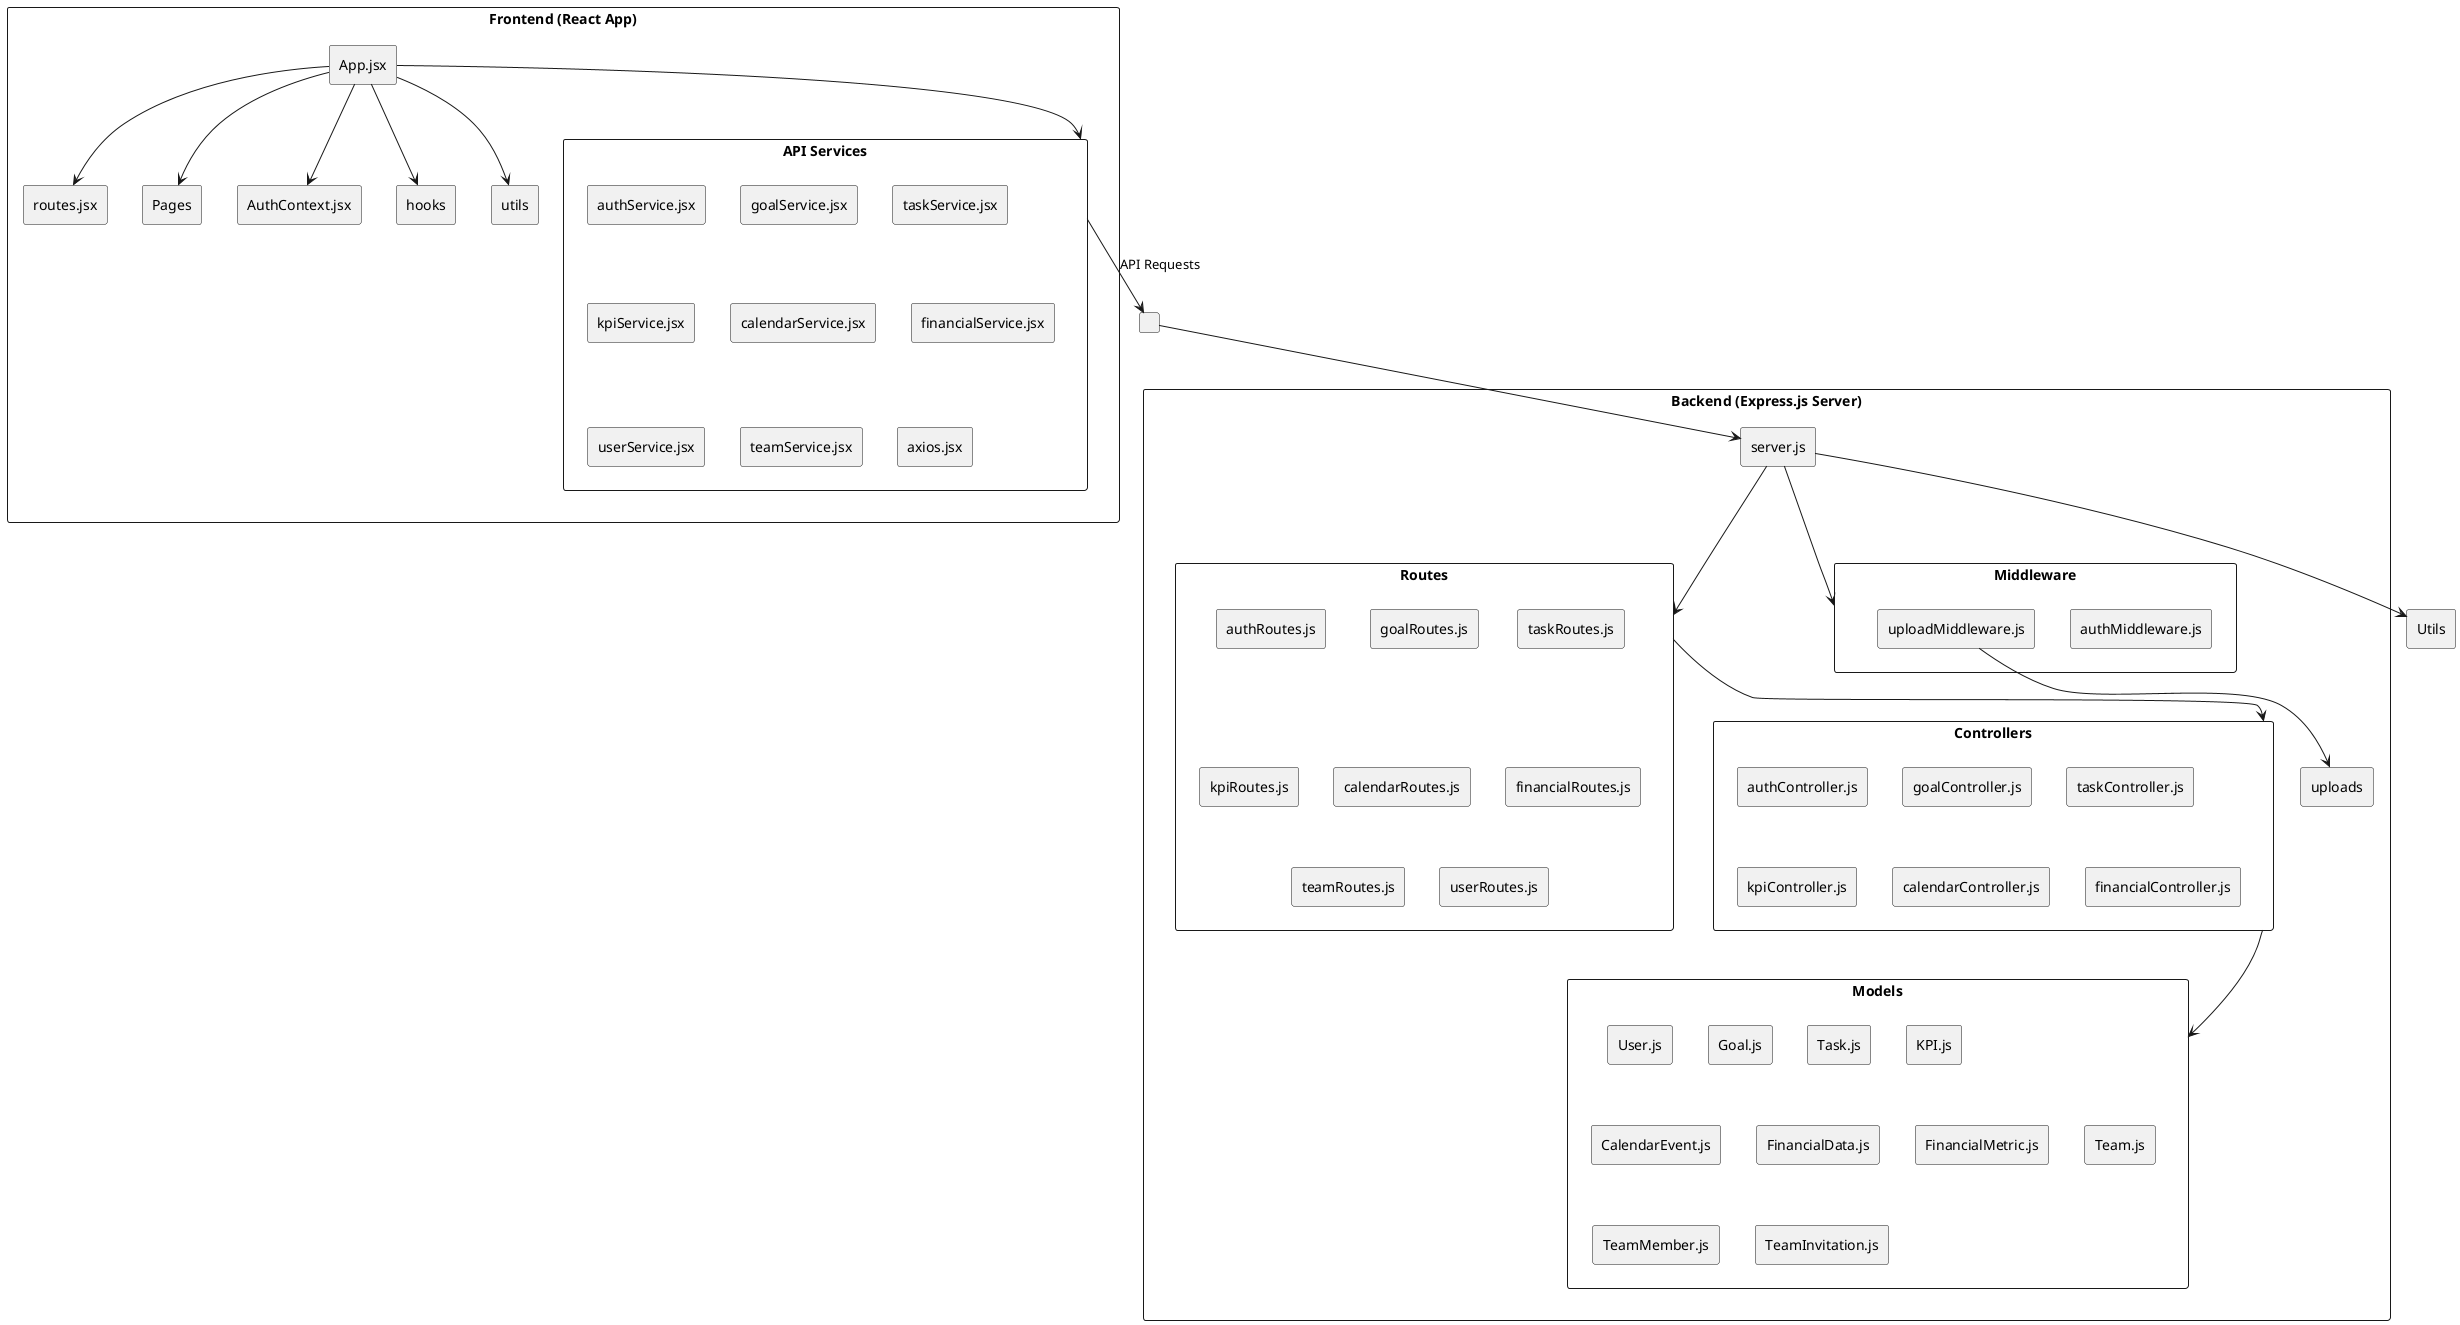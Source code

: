 @startuml
top to bottom direction
skinparam componentStyle rectangle
skinparam defaultTextAlignment center

' === FRONTEND ===
rectangle "Frontend (React App)" {
    [App.jsx]
    [routes.jsx]
    [Pages]
    [AuthContext.jsx]
    [hooks]
    [utils]

    rectangle "API Services" {
        [authService.jsx]
        [goalService.jsx]
        [taskService.jsx]
        [kpiService.jsx]
        [calendarService.jsx]
        [financialService.jsx]
        [userService.jsx]
        [teamService.jsx]
        [axios.jsx]
    }

}

[App.jsx] --> [routes.jsx]
[App.jsx] --> [Pages]
[App.jsx] --> [AuthContext.jsx]
[App.jsx] --> [hooks]
[App.jsx] --> [utils]
[App.jsx] --> [API Services]

' === ANCORĂ pentru BACKEND ===
component " " as BackendAnchor
[API Services] --> BackendAnchor : API Requests

' === BACKEND ===
rectangle "Backend (Express.js Server)" {
    [server.js]

    rectangle "Routes" {
        [authRoutes.js]
        [goalRoutes.js]
        [taskRoutes.js]
        [kpiRoutes.js]
        [calendarRoutes.js]
        [financialRoutes.js]
        [teamRoutes.js]
        [userRoutes.js]
    }

    rectangle "Controllers" {
        [authController.js]
        [goalController.js]
        [taskController.js]
        [kpiController.js]
        [calendarController.js]
        [financialController.js]
    }

    rectangle "Models" {
        [User.js]
        [Goal.js]
        [Task.js]
        [KPI.js]
        [CalendarEvent.js]
        [FinancialData.js]
        [FinancialMetric.js]
        [Team.js]
        [TeamMember.js]
        [TeamInvitation.js]
    }

    rectangle "Middleware" {
        [authMiddleware.js]
        [uploadMiddleware.js]
    }

    [utils]
    [uploads]
}

BackendAnchor --> [server.js]
[server.js] --> [Routes]
[Routes] --> [Controllers]
[Controllers] --> [Models]
[server.js] --> [Middleware]
[server.js] --> [Utils]
[uploadMiddleware.js] --> [uploads]

@enduml